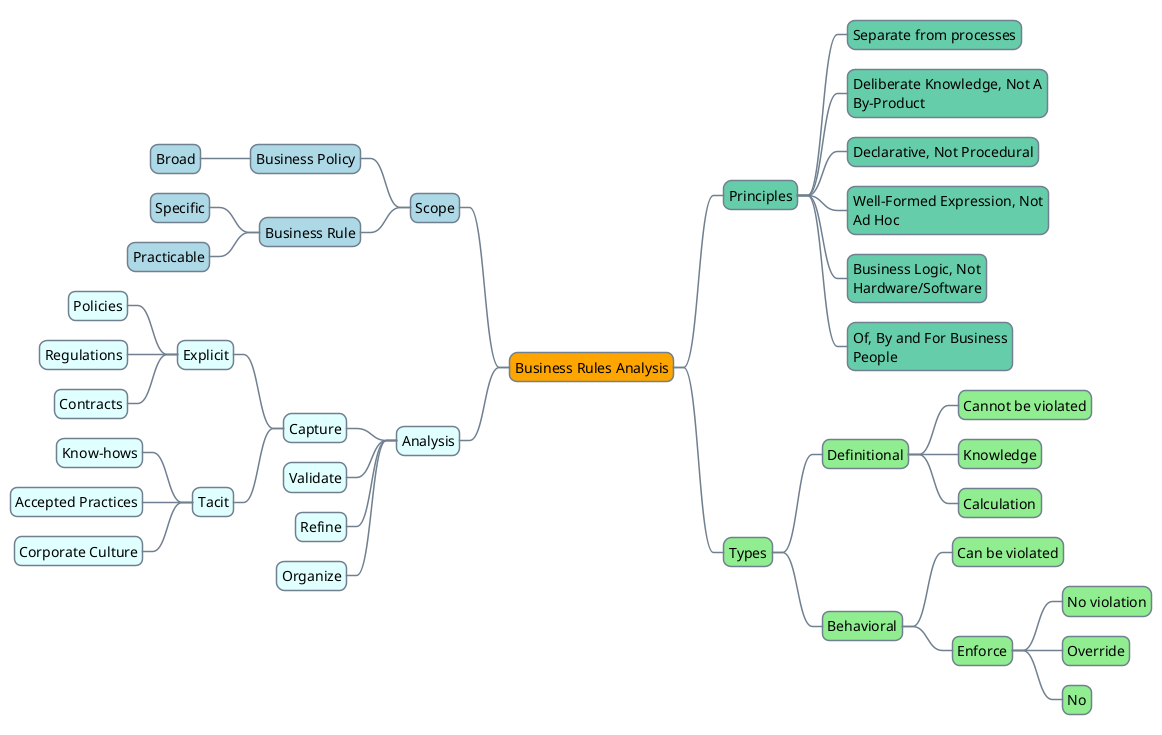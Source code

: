 @startmindmap
skinparam backgroundcolor transparent
<style>
arrow, node {
    LineColor slategrey
	LineThickness 1.5
	Roun
	Margin 5
	Padding 5
	RoundCorner 15
	MaximumWidth 200
}
</style>
+[#orange] Business Rules Analysis
--[#lightblue] Scope
---[#lightblue] Business Policy
----[#lightblue] Broad
---[#lightblue] Business Rule
----[#lightblue] Specific
----[#lightblue] Practicable
--[#lightcyan] Analysis
---[#lightcyan] Capture
----[#lightcyan] Explicit
-----[#lightcyan] Policies
-----[#lightcyan] Regulations
-----[#lightcyan] Contracts
----[#lightcyan] Tacit
-----[#lightcyan] Know-hows
-----[#lightcyan] Accepted Practices
-----[#lightcyan] Corporate Culture
---[#lightcyan] Validate
---[#lightcyan] Refine
---[#lightcyan] Organize
++[#mediumaquamarine] Principles
+++[#mediumaquamarine] Separate from processes
+++[#mediumaquamarine] Deliberate Knowledge, Not A By-Product
+++[#mediumaquamarine] Declarative, Not Procedural
+++[#mediumaquamarine] Well-Formed Expression, Not Ad Hoc
+++[#mediumaquamarine] Business Logic, Not Hardware/Software
+++[#mediumaquamarine] Of, By and For Business People
++[#lightgreen] Types
+++[#lightgreen] Definitional
++++[#lightgreen] Cannot be violated
++++[#lightgreen] Knowledge
++++[#lightgreen] Calculation
+++[#lightgreen] Behavioral
++++[#lightgreen] Can be violated
++++[#lightgreen] Enforce
+++++[#lightgreen] No violation
+++++[#lightgreen] Override
+++++[#lightgreen] No
@endmindmap

